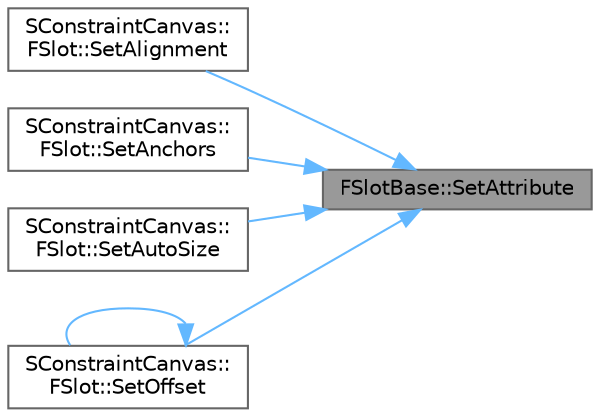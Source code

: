 digraph "FSlotBase::SetAttribute"
{
 // INTERACTIVE_SVG=YES
 // LATEX_PDF_SIZE
  bgcolor="transparent";
  edge [fontname=Helvetica,fontsize=10,labelfontname=Helvetica,labelfontsize=10];
  node [fontname=Helvetica,fontsize=10,shape=box,height=0.2,width=0.4];
  rankdir="RL";
  Node1 [id="Node000001",label="FSlotBase::SetAttribute",height=0.2,width=0.4,color="gray40", fillcolor="grey60", style="filled", fontcolor="black",tooltip="Performs the attribute assignment and invalidates the widget minimally based on what actually changed..."];
  Node1 -> Node2 [id="edge1_Node000001_Node000002",dir="back",color="steelblue1",style="solid",tooltip=" "];
  Node2 [id="Node000002",label="SConstraintCanvas::\lFSlot::SetAlignment",height=0.2,width=0.4,color="grey40", fillcolor="white", style="filled",URL="$df/dd8/classSConstraintCanvas_1_1FSlot.html#a6ccb0b382a2f90ecec8d9e996aef0522",tooltip=" "];
  Node1 -> Node3 [id="edge2_Node000001_Node000003",dir="back",color="steelblue1",style="solid",tooltip=" "];
  Node3 [id="Node000003",label="SConstraintCanvas::\lFSlot::SetAnchors",height=0.2,width=0.4,color="grey40", fillcolor="white", style="filled",URL="$df/dd8/classSConstraintCanvas_1_1FSlot.html#a8abf95f45b45f55a7953a15847febf40",tooltip=" "];
  Node1 -> Node4 [id="edge3_Node000001_Node000004",dir="back",color="steelblue1",style="solid",tooltip=" "];
  Node4 [id="Node000004",label="SConstraintCanvas::\lFSlot::SetAutoSize",height=0.2,width=0.4,color="grey40", fillcolor="white", style="filled",URL="$df/dd8/classSConstraintCanvas_1_1FSlot.html#a8e2908caf100441af26ca2266328b9bb",tooltip=" "];
  Node1 -> Node5 [id="edge4_Node000001_Node000005",dir="back",color="steelblue1",style="solid",tooltip=" "];
  Node5 [id="Node000005",label="SConstraintCanvas::\lFSlot::SetOffset",height=0.2,width=0.4,color="grey40", fillcolor="white", style="filled",URL="$df/dd8/classSConstraintCanvas_1_1FSlot.html#afa3dbf7504379c80bda1fd113c7cefee",tooltip=" "];
  Node5 -> Node5 [id="edge5_Node000005_Node000005",dir="back",color="steelblue1",style="solid",tooltip=" "];
}
